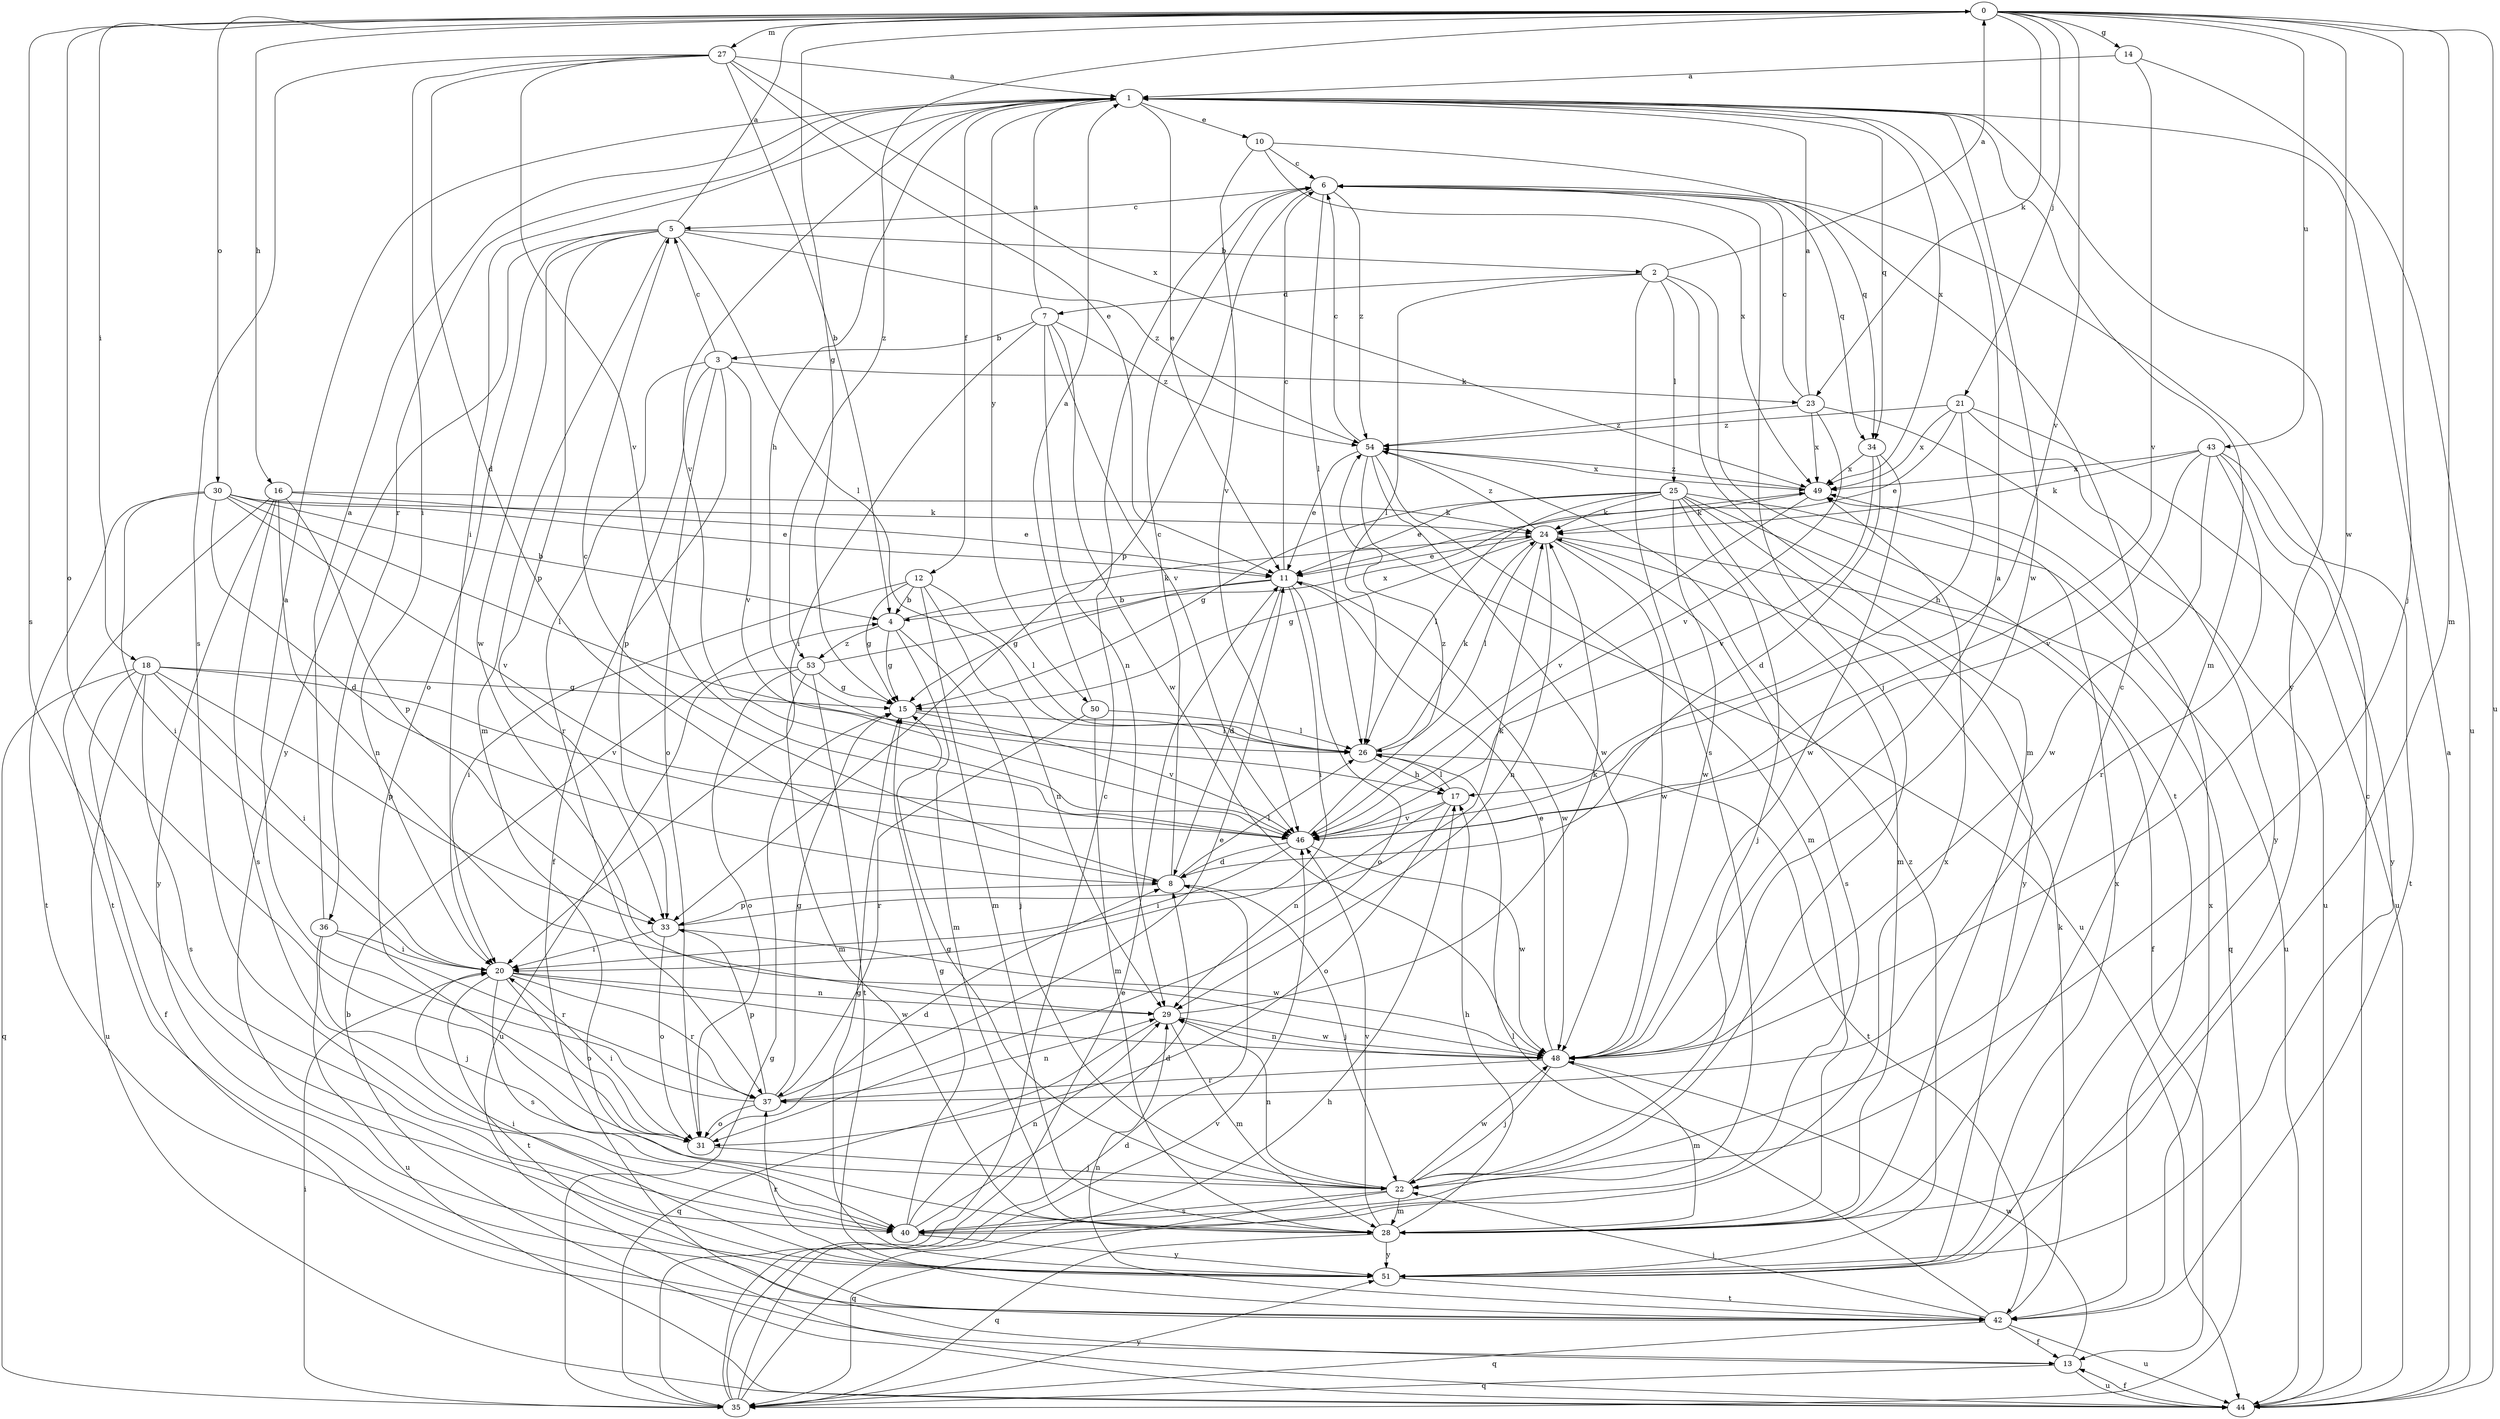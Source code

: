 strict digraph  {
0;
1;
2;
3;
4;
5;
6;
7;
8;
10;
11;
12;
13;
14;
15;
16;
17;
18;
20;
21;
22;
23;
24;
25;
26;
27;
28;
29;
30;
31;
33;
34;
35;
36;
37;
40;
42;
43;
44;
46;
48;
49;
50;
51;
53;
54;
0 -> 14  [label=g];
0 -> 15  [label=g];
0 -> 16  [label=h];
0 -> 18  [label=i];
0 -> 21  [label=j];
0 -> 22  [label=j];
0 -> 23  [label=k];
0 -> 27  [label=m];
0 -> 28  [label=m];
0 -> 30  [label=o];
0 -> 31  [label=o];
0 -> 40  [label=s];
0 -> 43  [label=u];
0 -> 44  [label=u];
0 -> 46  [label=v];
0 -> 48  [label=w];
0 -> 53  [label=z];
1 -> 10  [label=e];
1 -> 11  [label=e];
1 -> 12  [label=f];
1 -> 17  [label=h];
1 -> 20  [label=i];
1 -> 28  [label=m];
1 -> 34  [label=q];
1 -> 36  [label=r];
1 -> 46  [label=v];
1 -> 48  [label=w];
1 -> 49  [label=x];
1 -> 50  [label=y];
1 -> 51  [label=y];
2 -> 0  [label=a];
2 -> 7  [label=d];
2 -> 25  [label=l];
2 -> 26  [label=l];
2 -> 28  [label=m];
2 -> 40  [label=s];
2 -> 42  [label=t];
3 -> 5  [label=c];
3 -> 13  [label=f];
3 -> 23  [label=k];
3 -> 31  [label=o];
3 -> 33  [label=p];
3 -> 37  [label=r];
3 -> 46  [label=v];
4 -> 15  [label=g];
4 -> 22  [label=j];
4 -> 24  [label=k];
4 -> 28  [label=m];
4 -> 53  [label=z];
5 -> 0  [label=a];
5 -> 2  [label=b];
5 -> 26  [label=l];
5 -> 28  [label=m];
5 -> 31  [label=o];
5 -> 33  [label=p];
5 -> 48  [label=w];
5 -> 51  [label=y];
5 -> 54  [label=z];
6 -> 5  [label=c];
6 -> 22  [label=j];
6 -> 26  [label=l];
6 -> 33  [label=p];
6 -> 34  [label=q];
6 -> 54  [label=z];
7 -> 1  [label=a];
7 -> 3  [label=b];
7 -> 20  [label=i];
7 -> 29  [label=n];
7 -> 46  [label=v];
7 -> 48  [label=w];
7 -> 54  [label=z];
8 -> 5  [label=c];
8 -> 6  [label=c];
8 -> 22  [label=j];
8 -> 26  [label=l];
8 -> 33  [label=p];
10 -> 6  [label=c];
10 -> 34  [label=q];
10 -> 46  [label=v];
10 -> 49  [label=x];
11 -> 4  [label=b];
11 -> 6  [label=c];
11 -> 8  [label=d];
11 -> 15  [label=g];
11 -> 20  [label=i];
11 -> 31  [label=o];
11 -> 48  [label=w];
12 -> 4  [label=b];
12 -> 15  [label=g];
12 -> 20  [label=i];
12 -> 26  [label=l];
12 -> 28  [label=m];
12 -> 29  [label=n];
13 -> 35  [label=q];
13 -> 44  [label=u];
13 -> 48  [label=w];
14 -> 1  [label=a];
14 -> 44  [label=u];
14 -> 46  [label=v];
15 -> 26  [label=l];
15 -> 46  [label=v];
16 -> 11  [label=e];
16 -> 24  [label=k];
16 -> 29  [label=n];
16 -> 33  [label=p];
16 -> 40  [label=s];
16 -> 42  [label=t];
16 -> 51  [label=y];
17 -> 26  [label=l];
17 -> 29  [label=n];
17 -> 31  [label=o];
17 -> 46  [label=v];
18 -> 13  [label=f];
18 -> 15  [label=g];
18 -> 20  [label=i];
18 -> 33  [label=p];
18 -> 35  [label=q];
18 -> 40  [label=s];
18 -> 44  [label=u];
18 -> 46  [label=v];
20 -> 29  [label=n];
20 -> 31  [label=o];
20 -> 37  [label=r];
20 -> 40  [label=s];
20 -> 42  [label=t];
20 -> 48  [label=w];
21 -> 11  [label=e];
21 -> 17  [label=h];
21 -> 44  [label=u];
21 -> 49  [label=x];
21 -> 51  [label=y];
21 -> 54  [label=z];
22 -> 6  [label=c];
22 -> 15  [label=g];
22 -> 28  [label=m];
22 -> 29  [label=n];
22 -> 35  [label=q];
22 -> 40  [label=s];
22 -> 48  [label=w];
23 -> 1  [label=a];
23 -> 6  [label=c];
23 -> 44  [label=u];
23 -> 46  [label=v];
23 -> 49  [label=x];
23 -> 54  [label=z];
24 -> 11  [label=e];
24 -> 13  [label=f];
24 -> 15  [label=g];
24 -> 26  [label=l];
24 -> 29  [label=n];
24 -> 40  [label=s];
24 -> 48  [label=w];
24 -> 54  [label=z];
25 -> 11  [label=e];
25 -> 15  [label=g];
25 -> 22  [label=j];
25 -> 24  [label=k];
25 -> 26  [label=l];
25 -> 28  [label=m];
25 -> 35  [label=q];
25 -> 44  [label=u];
25 -> 48  [label=w];
25 -> 51  [label=y];
26 -> 17  [label=h];
26 -> 24  [label=k];
26 -> 42  [label=t];
27 -> 1  [label=a];
27 -> 4  [label=b];
27 -> 8  [label=d];
27 -> 11  [label=e];
27 -> 20  [label=i];
27 -> 40  [label=s];
27 -> 46  [label=v];
27 -> 49  [label=x];
28 -> 17  [label=h];
28 -> 35  [label=q];
28 -> 46  [label=v];
28 -> 51  [label=y];
29 -> 24  [label=k];
29 -> 28  [label=m];
29 -> 35  [label=q];
29 -> 48  [label=w];
30 -> 4  [label=b];
30 -> 8  [label=d];
30 -> 11  [label=e];
30 -> 20  [label=i];
30 -> 24  [label=k];
30 -> 26  [label=l];
30 -> 42  [label=t];
30 -> 46  [label=v];
31 -> 8  [label=d];
31 -> 20  [label=i];
31 -> 22  [label=j];
33 -> 20  [label=i];
33 -> 24  [label=k];
33 -> 31  [label=o];
33 -> 48  [label=w];
34 -> 8  [label=d];
34 -> 46  [label=v];
34 -> 48  [label=w];
34 -> 49  [label=x];
35 -> 6  [label=c];
35 -> 8  [label=d];
35 -> 11  [label=e];
35 -> 15  [label=g];
35 -> 17  [label=h];
35 -> 20  [label=i];
35 -> 46  [label=v];
35 -> 51  [label=y];
36 -> 1  [label=a];
36 -> 20  [label=i];
36 -> 22  [label=j];
36 -> 37  [label=r];
36 -> 44  [label=u];
37 -> 1  [label=a];
37 -> 11  [label=e];
37 -> 15  [label=g];
37 -> 29  [label=n];
37 -> 31  [label=o];
37 -> 33  [label=p];
40 -> 8  [label=d];
40 -> 15  [label=g];
40 -> 29  [label=n];
40 -> 49  [label=x];
40 -> 51  [label=y];
42 -> 13  [label=f];
42 -> 22  [label=j];
42 -> 24  [label=k];
42 -> 26  [label=l];
42 -> 29  [label=n];
42 -> 35  [label=q];
42 -> 44  [label=u];
42 -> 49  [label=x];
43 -> 24  [label=k];
43 -> 37  [label=r];
43 -> 42  [label=t];
43 -> 46  [label=v];
43 -> 48  [label=w];
43 -> 49  [label=x];
43 -> 51  [label=y];
44 -> 1  [label=a];
44 -> 4  [label=b];
44 -> 6  [label=c];
44 -> 13  [label=f];
46 -> 8  [label=d];
46 -> 20  [label=i];
46 -> 48  [label=w];
46 -> 54  [label=z];
48 -> 1  [label=a];
48 -> 11  [label=e];
48 -> 22  [label=j];
48 -> 28  [label=m];
48 -> 29  [label=n];
48 -> 37  [label=r];
49 -> 24  [label=k];
49 -> 46  [label=v];
49 -> 54  [label=z];
50 -> 1  [label=a];
50 -> 26  [label=l];
50 -> 28  [label=m];
50 -> 37  [label=r];
51 -> 15  [label=g];
51 -> 20  [label=i];
51 -> 37  [label=r];
51 -> 42  [label=t];
51 -> 49  [label=x];
51 -> 54  [label=z];
53 -> 15  [label=g];
53 -> 28  [label=m];
53 -> 31  [label=o];
53 -> 42  [label=t];
53 -> 44  [label=u];
53 -> 49  [label=x];
54 -> 6  [label=c];
54 -> 11  [label=e];
54 -> 28  [label=m];
54 -> 44  [label=u];
54 -> 48  [label=w];
54 -> 49  [label=x];
}
